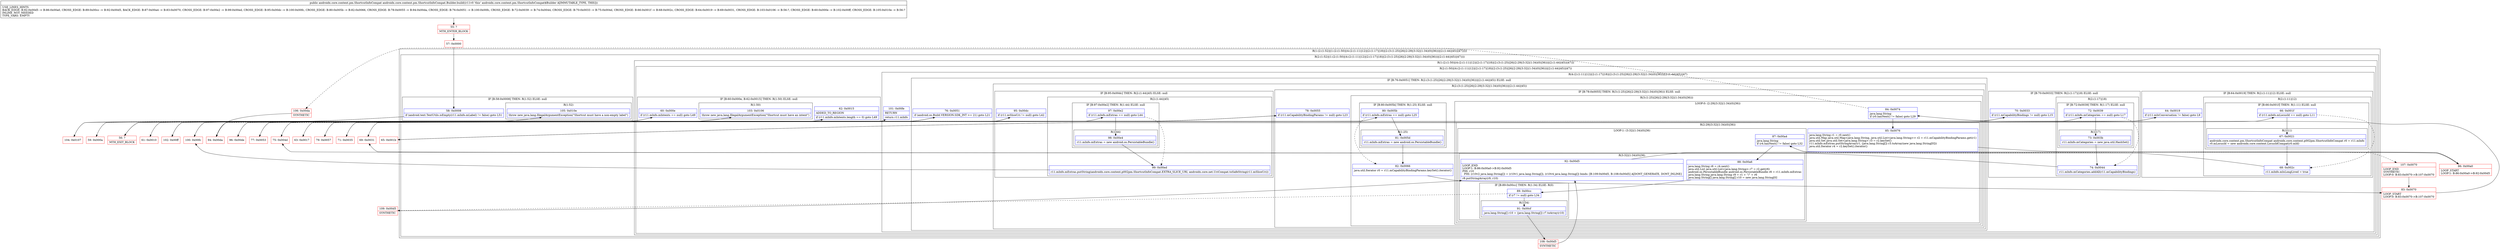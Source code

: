 digraph "CFG forandroidx.core.content.pm.ShortcutInfoCompat.Builder.build()Landroidx\/core\/content\/pm\/ShortcutInfoCompat;" {
subgraph cluster_Region_1483967338 {
label = "R(1:(2:(1:52)|(1:(2:(1:50)|(4:(2:(1:11)|12)|(2:(1:17)|18)|(2:(3:(1:25)|26|(2:29|(3:32|(1:34)(0)|36)))|(2:(1:44)|45))|47)))))";
node [shape=record,color=blue];
subgraph cluster_Region_1432719858 {
label = "R(2:(1:52)|(1:(2:(1:50)|(4:(2:(1:11)|12)|(2:(1:17)|18)|(2:(3:(1:25)|26|(2:29|(3:32|(1:34)(0)|36)))|(2:(1:44)|45))|47))))";
node [shape=record,color=blue];
subgraph cluster_IfRegion_749082128 {
label = "IF [B:58:0x0008] THEN: R(1:52) ELSE: null";
node [shape=record,color=blue];
Node_58 [shape=record,label="{58\:\ 0x0008|if (android.text.TextUtils.isEmpty(r11.mInfo.mLabel) != false) goto L51\l}"];
subgraph cluster_Region_4802683 {
label = "R(1:52)";
node [shape=record,color=blue];
Node_105 [shape=record,label="{105\:\ 0x010e|throw new java.lang.IllegalArgumentException(\"Shortcut must have a non\-empty label\")\l}"];
}
}
subgraph cluster_Region_1143323587 {
label = "R(1:(2:(1:50)|(4:(2:(1:11)|12)|(2:(1:17)|18)|(2:(3:(1:25)|26|(2:29|(3:32|(1:34)(0)|36)))|(2:(1:44)|45))|47)))";
node [shape=record,color=blue];
subgraph cluster_Region_1026971828 {
label = "R(2:(1:50)|(4:(2:(1:11)|12)|(2:(1:17)|18)|(2:(3:(1:25)|26|(2:29|(3:32|(1:34)(0)|36)))|(2:(1:44)|45))|47))";
node [shape=record,color=blue];
subgraph cluster_IfRegion_566022036 {
label = "IF [B:60:0x000e, B:62:0x0015] THEN: R(1:50) ELSE: null";
node [shape=record,color=blue];
Node_60 [shape=record,label="{60\:\ 0x000e|if (r11.mInfo.mIntents == null) goto L49\l}"];
Node_62 [shape=record,label="{62\:\ 0x0015|ADDED_TO_REGION\l|if (r11.mInfo.mIntents.length == 0) goto L49\l}"];
subgraph cluster_Region_1811697992 {
label = "R(1:50)";
node [shape=record,color=blue];
Node_103 [shape=record,label="{103\:\ 0x0106|throw new java.lang.IllegalArgumentException(\"Shortcut must have an intent\")\l}"];
}
}
subgraph cluster_Region_40764503 {
label = "R(4:(2:(1:11)|12)|(2:(1:17)|18)|(2:(3:(1:25)|26|(2:29|(3:32|(1:34)(0)|36)))|(2:(1:44)|45))|47)";
node [shape=record,color=blue];
subgraph cluster_IfRegion_227675990 {
label = "IF [B:64:0x0019] THEN: R(2:(1:11)|12) ELSE: null";
node [shape=record,color=blue];
Node_64 [shape=record,label="{64\:\ 0x0019|if (r11.mIsConversation != false) goto L9\l}"];
subgraph cluster_Region_1251320095 {
label = "R(2:(1:11)|12)";
node [shape=record,color=blue];
subgraph cluster_IfRegion_1131077396 {
label = "IF [B:66:0x001f] THEN: R(1:11) ELSE: null";
node [shape=record,color=blue];
Node_66 [shape=record,label="{66\:\ 0x001f|if (r11.mInfo.mLocusId == null) goto L11\l}"];
subgraph cluster_Region_362963982 {
label = "R(1:11)";
node [shape=record,color=blue];
Node_67 [shape=record,label="{67\:\ 0x0021|androidx.core.content.pm.ShortcutInfoCompat androidx.core.content.p002pm.ShortcutInfoCompat r0 = r11.mInfo\lr0.mLocusId = new androidx.core.content.LocusIdCompat(r0.mId)\l}"];
}
}
Node_68 [shape=record,label="{68\:\ 0x002c|r11.mInfo.mIsLongLived = true\l}"];
}
}
subgraph cluster_IfRegion_827598738 {
label = "IF [B:70:0x0033] THEN: R(2:(1:17)|18) ELSE: null";
node [shape=record,color=blue];
Node_70 [shape=record,label="{70\:\ 0x0033|if (r11.mCapabilityBindings != null) goto L15\l}"];
subgraph cluster_Region_740390481 {
label = "R(2:(1:17)|18)";
node [shape=record,color=blue];
subgraph cluster_IfRegion_1272686483 {
label = "IF [B:72:0x0039] THEN: R(1:17) ELSE: null";
node [shape=record,color=blue];
Node_72 [shape=record,label="{72\:\ 0x0039|if (r11.mInfo.mCategories == null) goto L17\l}"];
subgraph cluster_Region_1583108995 {
label = "R(1:17)";
node [shape=record,color=blue];
Node_73 [shape=record,label="{73\:\ 0x003b|r11.mInfo.mCategories = new java.util.HashSet()\l}"];
}
}
Node_74 [shape=record,label="{74\:\ 0x0044|r11.mInfo.mCategories.addAll(r11.mCapabilityBindings)\l}"];
}
}
subgraph cluster_IfRegion_1319409517 {
label = "IF [B:76:0x0051] THEN: R(2:(3:(1:25)|26|(2:29|(3:32|(1:34)(0)|36)))|(2:(1:44)|45)) ELSE: null";
node [shape=record,color=blue];
Node_76 [shape=record,label="{76\:\ 0x0051|if (android.os.Build.VERSION.SDK_INT \>= 21) goto L21\l}"];
subgraph cluster_Region_1771107094 {
label = "R(2:(3:(1:25)|26|(2:29|(3:32|(1:34)(0)|36)))|(2:(1:44)|45))";
node [shape=record,color=blue];
subgraph cluster_IfRegion_2137077384 {
label = "IF [B:78:0x0055] THEN: R(3:(1:25)|26|(2:29|(3:32|(1:34)(0)|36))) ELSE: null";
node [shape=record,color=blue];
Node_78 [shape=record,label="{78\:\ 0x0055|if (r11.mCapabilityBindingParams != null) goto L23\l}"];
subgraph cluster_Region_1134404268 {
label = "R(3:(1:25)|26|(2:29|(3:32|(1:34)(0)|36)))";
node [shape=record,color=blue];
subgraph cluster_IfRegion_703093325 {
label = "IF [B:80:0x005b] THEN: R(1:25) ELSE: null";
node [shape=record,color=blue];
Node_80 [shape=record,label="{80\:\ 0x005b|if (r11.mInfo.mExtras == null) goto L25\l}"];
subgraph cluster_Region_1200489509 {
label = "R(1:25)";
node [shape=record,color=blue];
Node_81 [shape=record,label="{81\:\ 0x005d|r11.mInfo.mExtras = new android.os.PersistableBundle()\l}"];
}
}
Node_82 [shape=record,label="{82\:\ 0x0066|java.util.Iterator r0 = r11.mCapabilityBindingParams.keySet().iterator()\l\l}"];
subgraph cluster_LoopRegion_833470250 {
label = "LOOP:0: (2:29|(3:32|(1:34)(0)|36))";
node [shape=record,color=blue];
Node_84 [shape=record,label="{84\:\ 0x0074|java.lang.String \lif (r0.hasNext() != false) goto L29\l}"];
subgraph cluster_Region_1798188823 {
label = "R(2:29|(3:32|(1:34)(0)|36))";
node [shape=record,color=blue];
Node_85 [shape=record,label="{85\:\ 0x0076|java.lang.String r1 = r0.next()\ljava.util.Map java.util.Map\<java.lang.String, java.util.List\<java.lang.String\>\> r2 = r11.mCapabilityBindingParams.get(r1)\ljava.util.Set java.util.Set\<java.lang.String\> r3 = r2.keySet()\lr11.mInfo.mExtras.putStringArray(r1, (java.lang.String[]) r3.toArray(new java.lang.String[0]))\ljava.util.Iterator r4 = r2.keySet().iterator()\l\l}"];
subgraph cluster_LoopRegion_520876913 {
label = "LOOP:1: (3:32|(1:34)(0)|36)";
node [shape=record,color=blue];
Node_87 [shape=record,label="{87\:\ 0x00a4|java.lang.String \lif (r4.hasNext() != false) goto L32\l}"];
subgraph cluster_Region_780956167 {
label = "R(3:32|(1:34)(0)|36)";
node [shape=record,color=blue];
Node_88 [shape=record,label="{88\:\ 0x00a6|java.lang.String r6 = r4.next()\ljava.util.List java.util.List\<java.lang.String\> r7 = r2.get(r6)\landroid.os.PersistableBundle android.os.PersistableBundle r8 = r11.mInfo.mExtras\ljava.lang.String java.lang.String r9 = r1 + \"\/\" + r6\ljava.lang.String[] java.lang.String[] r10 = new java.lang.String[0]\l}"];
subgraph cluster_IfRegion_968786219 {
label = "IF [B:89:0x00cc] THEN: R(1:34) ELSE: R(0)";
node [shape=record,color=blue];
Node_89 [shape=record,label="{89\:\ 0x00cc|if (r7 != null) goto L34\l}"];
subgraph cluster_Region_267297907 {
label = "R(1:34)";
node [shape=record,color=blue];
Node_91 [shape=record,label="{91\:\ 0x00cf|java.lang.String[] r10 = (java.lang.String[]) r7.toArray(r10)\l}"];
}
subgraph cluster_Region_1960507631 {
label = "R(0)";
node [shape=record,color=blue];
}
}
Node_92 [shape=record,label="{92\:\ 0x00d5|LOOP_END\lLOOP:1: B:86:0x00a0\-\>B:92:0x00d5\lPHI: r10 \l  PHI: (r10v2 java.lang.String[]) = (r10v1 java.lang.String[]), (r10v4 java.lang.String[]) binds: [B:109:0x00d5, B:108:0x00d5] A[DONT_GENERATE, DONT_INLINE]\l|r8.putStringArray(r9, r10)\l}"];
}
}
}
}
}
}
subgraph cluster_IfRegion_1136813437 {
label = "IF [B:95:0x00dc] THEN: R(2:(1:44)|45) ELSE: null";
node [shape=record,color=blue];
Node_95 [shape=record,label="{95\:\ 0x00dc|if (r11.mSliceUri != null) goto L42\l}"];
subgraph cluster_Region_533386944 {
label = "R(2:(1:44)|45)";
node [shape=record,color=blue];
subgraph cluster_IfRegion_1595555379 {
label = "IF [B:97:0x00e2] THEN: R(1:44) ELSE: null";
node [shape=record,color=blue];
Node_97 [shape=record,label="{97\:\ 0x00e2|if (r11.mInfo.mExtras == null) goto L44\l}"];
subgraph cluster_Region_2082777279 {
label = "R(1:44)";
node [shape=record,color=blue];
Node_98 [shape=record,label="{98\:\ 0x00e4|r11.mInfo.mExtras = new android.os.PersistableBundle()\l}"];
}
}
Node_99 [shape=record,label="{99\:\ 0x00ed|r11.mInfo.mExtras.putString(androidx.core.content.p002pm.ShortcutInfoCompat.EXTRA_SLICE_URI, androidx.core.net.UriCompat.toSafeString(r11.mSliceUri))\l}"];
}
}
}
}
Node_101 [shape=record,label="{101\:\ 0x00fe|RETURN\l|return r11.mInfo\l}"];
}
}
}
}
}
Node_55 [shape=record,color=red,label="{55\:\ ?|MTH_ENTER_BLOCK\l}"];
Node_57 [shape=record,color=red,label="{57\:\ 0x0000}"];
Node_59 [shape=record,color=red,label="{59\:\ 0x000a}"];
Node_61 [shape=record,color=red,label="{61\:\ 0x0010}"];
Node_63 [shape=record,color=red,label="{63\:\ 0x0017}"];
Node_65 [shape=record,color=red,label="{65\:\ 0x001b}"];
Node_69 [shape=record,color=red,label="{69\:\ 0x0031}"];
Node_71 [shape=record,color=red,label="{71\:\ 0x0035}"];
Node_75 [shape=record,color=red,label="{75\:\ 0x004d}"];
Node_77 [shape=record,color=red,label="{77\:\ 0x0053}"];
Node_79 [shape=record,color=red,label="{79\:\ 0x0057}"];
Node_83 [shape=record,color=red,label="{83\:\ 0x0070|LOOP_START\lLOOP:0: B:83:0x0070\-\>B:107:0x0070\l}"];
Node_86 [shape=record,color=red,label="{86\:\ 0x00a0|LOOP_START\lLOOP:1: B:86:0x00a0\-\>B:92:0x00d5\l}"];
Node_108 [shape=record,color=red,label="{108\:\ 0x00d5|SYNTHETIC\l}"];
Node_109 [shape=record,color=red,label="{109\:\ 0x00d5|SYNTHETIC\l}"];
Node_107 [shape=record,color=red,label="{107\:\ 0x0070|LOOP_END\lSYNTHETIC\lLOOP:0: B:83:0x0070\-\>B:107:0x0070\l}"];
Node_106 [shape=record,color=red,label="{106\:\ 0x00da|SYNTHETIC\l}"];
Node_94 [shape=record,color=red,label="{94\:\ 0x00da}"];
Node_96 [shape=record,color=red,label="{96\:\ 0x00de}"];
Node_100 [shape=record,color=red,label="{100\:\ 0x00fc}"];
Node_56 [shape=record,color=red,label="{56\:\ ?|MTH_EXIT_BLOCK\l}"];
Node_102 [shape=record,color=red,label="{102\:\ 0x00ff}"];
Node_104 [shape=record,color=red,label="{104\:\ 0x0107}"];
MethodNode[shape=record,label="{public androidx.core.content.pm.ShortcutInfoCompat androidx.core.content.pm.ShortcutInfoCompat.Builder.build((r11v0 'this' androidx.core.content.pm.ShortcutInfoCompat$Builder A[IMMUTABLE_TYPE, THIS]))  | USE_LINES_HINTS\lBACK_EDGE: B:92:0x00d5 \-\> B:86:0x00a0, CROSS_EDGE: B:89:0x00cc \-\> B:92:0x00d5, BACK_EDGE: B:87:0x00a4 \-\> B:83:0x0070, CROSS_EDGE: B:97:0x00e2 \-\> B:99:0x00ed, CROSS_EDGE: B:95:0x00dc \-\> B:100:0x00fc, CROSS_EDGE: B:80:0x005b \-\> B:82:0x0066, CROSS_EDGE: B:78:0x0055 \-\> B:94:0x00da, CROSS_EDGE: B:76:0x0051 \-\> B:100:0x00fc, CROSS_EDGE: B:72:0x0039 \-\> B:74:0x0044, CROSS_EDGE: B:70:0x0033 \-\> B:75:0x004d, CROSS_EDGE: B:66:0x001f \-\> B:68:0x002c, CROSS_EDGE: B:64:0x0019 \-\> B:69:0x0031, CROSS_EDGE: B:103:0x0106 \-\> B:56:?, CROSS_EDGE: B:60:0x000e \-\> B:102:0x00ff, CROSS_EDGE: B:105:0x010e \-\> B:56:?\lINLINE_NOT_NEEDED\lTYPE_VARS: EMPTY\l}"];
MethodNode -> Node_55;Node_58 -> Node_59[style=dashed];
Node_58 -> Node_104;
Node_105 -> Node_56;
Node_60 -> Node_61[style=dashed];
Node_60 -> Node_102;
Node_62 -> Node_63[style=dashed];
Node_62 -> Node_102;
Node_103 -> Node_56;
Node_64 -> Node_65;
Node_64 -> Node_69[style=dashed];
Node_66 -> Node_67;
Node_66 -> Node_68[style=dashed];
Node_67 -> Node_68;
Node_68 -> Node_69;
Node_70 -> Node_71;
Node_70 -> Node_75[style=dashed];
Node_72 -> Node_73;
Node_72 -> Node_74[style=dashed];
Node_73 -> Node_74;
Node_74 -> Node_75;
Node_76 -> Node_77;
Node_76 -> Node_100[style=dashed];
Node_78 -> Node_79;
Node_78 -> Node_94[style=dashed];
Node_80 -> Node_81;
Node_80 -> Node_82[style=dashed];
Node_81 -> Node_82;
Node_82 -> Node_83;
Node_84 -> Node_85;
Node_84 -> Node_106[style=dashed];
Node_85 -> Node_86;
Node_87 -> Node_88;
Node_87 -> Node_107[style=dashed];
Node_88 -> Node_89;
Node_89 -> Node_91;
Node_89 -> Node_109[style=dashed];
Node_91 -> Node_108;
Node_92 -> Node_86;
Node_95 -> Node_96;
Node_95 -> Node_100[style=dashed];
Node_97 -> Node_98;
Node_97 -> Node_99[style=dashed];
Node_98 -> Node_99;
Node_99 -> Node_100;
Node_101 -> Node_56;
Node_55 -> Node_57;
Node_57 -> Node_58;
Node_59 -> Node_60;
Node_61 -> Node_62;
Node_63 -> Node_64;
Node_65 -> Node_66;
Node_69 -> Node_70;
Node_71 -> Node_72;
Node_75 -> Node_76;
Node_77 -> Node_78;
Node_79 -> Node_80;
Node_83 -> Node_84;
Node_86 -> Node_87;
Node_108 -> Node_92;
Node_109 -> Node_92;
Node_107 -> Node_83;
Node_106 -> Node_94;
Node_94 -> Node_95;
Node_96 -> Node_97;
Node_100 -> Node_101;
Node_102 -> Node_103;
Node_104 -> Node_105;
}

